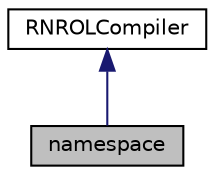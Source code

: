 digraph "namespace"
{
  edge [fontname="Helvetica",fontsize="10",labelfontname="Helvetica",labelfontsize="10"];
  node [fontname="Helvetica",fontsize="10",shape=record];
  Node1 [label="namespace",height=0.2,width=0.4,color="black", fillcolor="grey75", style="filled" fontcolor="black"];
  Node2 -> Node1 [dir="back",color="midnightblue",fontsize="10",style="solid",fontname="Helvetica"];
  Node2 [label="RNROLCompiler",height=0.2,width=0.4,color="black", fillcolor="white", style="filled",URL="$classRNReplicaNet_1_1RNROLCompiler.html"];
}
